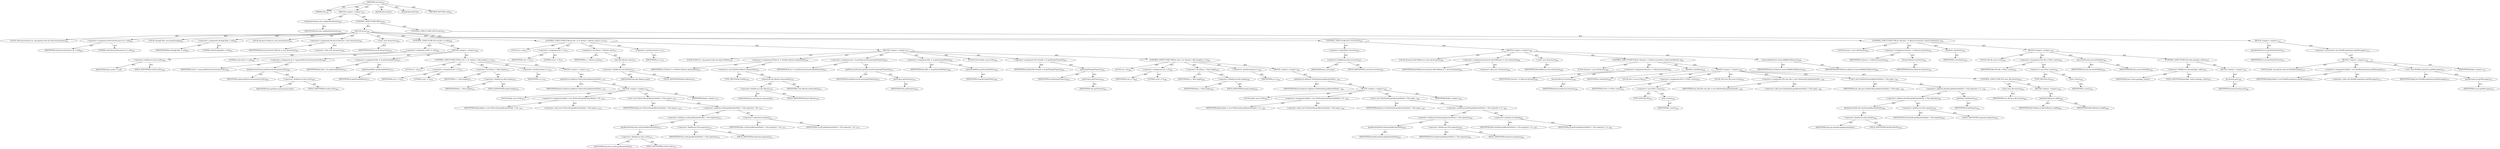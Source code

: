 digraph "execute" {  
"111669149708" [label = <(METHOD,execute)<SUB>257</SUB>> ]
"115964116997" [label = <(PARAM,this)<SUB>257</SUB>> ]
"25769803805" [label = <(BLOCK,&lt;empty&gt;,&lt;empty&gt;)<SUB>257</SUB>> ]
"30064771172" [label = <(validateAttributes,this.validateAttributes())<SUB>259</SUB>> ]
"68719476744" [label = <(IDENTIFIER,this,this.validateAttributes())<SUB>259</SUB>> ]
"47244640271" [label = <(CONTROL_STRUCTURE,TRY,try)<SUB>261</SUB>> ]
"25769803806" [label = <(BLOCK,try,try)<SUB>261</SUB>> ]
"94489280520" [label = <(LOCAL,DirectoryScanner ds: org.apache.tools.ant.DirectoryScanner)<SUB>262</SUB>> ]
"30064771173" [label = <(&lt;operator&gt;.assignment,DirectoryScanner ds = null)<SUB>262</SUB>> ]
"68719476824" [label = <(IDENTIFIER,ds,DirectoryScanner ds = null)<SUB>262</SUB>> ]
"90194313229" [label = <(LITERAL,null,DirectoryScanner ds = null)<SUB>262</SUB>> ]
"94489280521" [label = <(LOCAL,String[] files: java.lang.String[])<SUB>263</SUB>> ]
"30064771174" [label = <(&lt;operator&gt;.assignment,String[] files = null)<SUB>263</SUB>> ]
"68719476825" [label = <(IDENTIFIER,files,String[] files = null)<SUB>263</SUB>> ]
"90194313230" [label = <(LITERAL,null,String[] files = null)<SUB>263</SUB>> ]
"94489280522" [label = <(LOCAL,ArrayList filesList: java.util.ArrayList)<SUB>264</SUB>> ]
"30064771175" [label = <(&lt;operator&gt;.assignment,ArrayList filesList = new ArrayList())<SUB>264</SUB>> ]
"68719476826" [label = <(IDENTIFIER,filesList,ArrayList filesList = new ArrayList())<SUB>264</SUB>> ]
"30064771176" [label = <(&lt;operator&gt;.alloc,new ArrayList())<SUB>264</SUB>> ]
"30064771177" [label = <(&lt;init&gt;,new ArrayList())<SUB>264</SUB>> ]
"68719476827" [label = <(IDENTIFIER,filesList,new ArrayList())<SUB>264</SUB>> ]
"47244640272" [label = <(CONTROL_STRUCTURE,IF,if (srcDir != null))<SUB>268</SUB>> ]
"30064771178" [label = <(&lt;operator&gt;.notEquals,srcDir != null)<SUB>268</SUB>> ]
"30064771179" [label = <(&lt;operator&gt;.fieldAccess,this.srcDir)<SUB>268</SUB>> ]
"68719476828" [label = <(IDENTIFIER,this,srcDir != null)> ]
"55834574874" [label = <(FIELD_IDENTIFIER,srcDir,srcDir)<SUB>268</SUB>> ]
"90194313231" [label = <(LITERAL,null,srcDir != null)<SUB>268</SUB>> ]
"25769803807" [label = <(BLOCK,&lt;empty&gt;,&lt;empty&gt;)<SUB>268</SUB>> ]
"30064771180" [label = <(&lt;operator&gt;.assignment,ds = super.getDirectoryScanner(srcDir))<SUB>269</SUB>> ]
"68719476829" [label = <(IDENTIFIER,ds,ds = super.getDirectoryScanner(srcDir))<SUB>269</SUB>> ]
"30064771181" [label = <(getDirectoryScanner,getDirectoryScanner(srcDir))<SUB>269</SUB>> ]
"68719476830" [label = <(IDENTIFIER,super,getDirectoryScanner(srcDir))<SUB>269</SUB>> ]
"30064771182" [label = <(&lt;operator&gt;.fieldAccess,this.srcDir)<SUB>269</SUB>> ]
"68719476831" [label = <(IDENTIFIER,this,getDirectoryScanner(srcDir))> ]
"55834574875" [label = <(FIELD_IDENTIFIER,srcDir,srcDir)<SUB>269</SUB>> ]
"30064771183" [label = <(&lt;operator&gt;.assignment,files = ds.getIncludedFiles())<SUB>271</SUB>> ]
"68719476832" [label = <(IDENTIFIER,files,files = ds.getIncludedFiles())<SUB>271</SUB>> ]
"30064771184" [label = <(getIncludedFiles,getIncludedFiles())<SUB>271</SUB>> ]
"68719476833" [label = <(IDENTIFIER,ds,getIncludedFiles())<SUB>271</SUB>> ]
"47244640273" [label = <(CONTROL_STRUCTURE,FOR,for (int i = 0; Some(i &lt; files.length); i++))<SUB>272</SUB>> ]
"94489280523" [label = <(LOCAL,int i: int)<SUB>272</SUB>> ]
"30064771185" [label = <(&lt;operator&gt;.assignment,int i = 0)<SUB>272</SUB>> ]
"68719476834" [label = <(IDENTIFIER,i,int i = 0)<SUB>272</SUB>> ]
"90194313232" [label = <(LITERAL,0,int i = 0)<SUB>272</SUB>> ]
"30064771186" [label = <(&lt;operator&gt;.lessThan,i &lt; files.length)<SUB>272</SUB>> ]
"68719476835" [label = <(IDENTIFIER,i,i &lt; files.length)<SUB>272</SUB>> ]
"30064771187" [label = <(&lt;operator&gt;.fieldAccess,files.length)<SUB>272</SUB>> ]
"68719476836" [label = <(IDENTIFIER,files,i &lt; files.length)<SUB>272</SUB>> ]
"55834574876" [label = <(FIELD_IDENTIFIER,length,length)<SUB>272</SUB>> ]
"30064771188" [label = <(&lt;operator&gt;.postIncrement,i++)<SUB>272</SUB>> ]
"68719476837" [label = <(IDENTIFIER,i,i++)<SUB>272</SUB>> ]
"25769803808" [label = <(BLOCK,&lt;empty&gt;,&lt;empty&gt;)<SUB>272</SUB>> ]
"30064771189" [label = <(add,filesList.add(new File(srcDir.getAbsolutePath()...)<SUB>273</SUB>> ]
"68719476838" [label = <(IDENTIFIER,filesList,filesList.add(new File(srcDir.getAbsolutePath()...)<SUB>273</SUB>> ]
"25769803809" [label = <(BLOCK,&lt;empty&gt;,&lt;empty&gt;)<SUB>273</SUB>> ]
"94489280524" [label = <(LOCAL,$obj2: java.io.File)<SUB>273</SUB>> ]
"30064771190" [label = <(&lt;operator&gt;.assignment,$obj2 = new File(srcDir.getAbsolutePath() + Fil...)<SUB>273</SUB>> ]
"68719476839" [label = <(IDENTIFIER,$obj2,$obj2 = new File(srcDir.getAbsolutePath() + Fil...)<SUB>273</SUB>> ]
"30064771191" [label = <(&lt;operator&gt;.alloc,new File(srcDir.getAbsolutePath() + File.separa...)<SUB>273</SUB>> ]
"30064771192" [label = <(&lt;init&gt;,new File(srcDir.getAbsolutePath() + File.separa...)<SUB>273</SUB>> ]
"68719476840" [label = <(IDENTIFIER,$obj2,new File(srcDir.getAbsolutePath() + File.separa...)<SUB>273</SUB>> ]
"30064771193" [label = <(&lt;operator&gt;.addition,srcDir.getAbsolutePath() + File.separator + fil...)<SUB>273</SUB>> ]
"30064771194" [label = <(&lt;operator&gt;.addition,srcDir.getAbsolutePath() + File.separator)<SUB>273</SUB>> ]
"30064771195" [label = <(getAbsolutePath,this.srcDir.getAbsolutePath())<SUB>273</SUB>> ]
"30064771196" [label = <(&lt;operator&gt;.fieldAccess,this.srcDir)<SUB>273</SUB>> ]
"68719476841" [label = <(IDENTIFIER,this,this.srcDir.getAbsolutePath())> ]
"55834574877" [label = <(FIELD_IDENTIFIER,srcDir,srcDir)<SUB>273</SUB>> ]
"30064771197" [label = <(&lt;operator&gt;.fieldAccess,File.separator)<SUB>273</SUB>> ]
"68719476842" [label = <(IDENTIFIER,File,srcDir.getAbsolutePath() + File.separator)<SUB>273</SUB>> ]
"55834574878" [label = <(FIELD_IDENTIFIER,separator,separator)<SUB>273</SUB>> ]
"30064771198" [label = <(&lt;operator&gt;.indexAccess,files[i])<SUB>273</SUB>> ]
"68719476843" [label = <(IDENTIFIER,files,srcDir.getAbsolutePath() + File.separator + fil...)<SUB>273</SUB>> ]
"68719476844" [label = <(IDENTIFIER,i,srcDir.getAbsolutePath() + File.separator + fil...)<SUB>273</SUB>> ]
"68719476845" [label = <(IDENTIFIER,$obj2,&lt;empty&gt;)<SUB>273</SUB>> ]
"47244640274" [label = <(CONTROL_STRUCTURE,FOR,for (int i = 0; Some(i &lt; filesets.size()); i++))<SUB>277</SUB>> ]
"94489280525" [label = <(LOCAL,int i: int)<SUB>277</SUB>> ]
"30064771199" [label = <(&lt;operator&gt;.assignment,int i = 0)<SUB>277</SUB>> ]
"68719476846" [label = <(IDENTIFIER,i,int i = 0)<SUB>277</SUB>> ]
"90194313233" [label = <(LITERAL,0,int i = 0)<SUB>277</SUB>> ]
"30064771200" [label = <(&lt;operator&gt;.lessThan,i &lt; filesets.size())<SUB>277</SUB>> ]
"68719476847" [label = <(IDENTIFIER,i,i &lt; filesets.size())<SUB>277</SUB>> ]
"30064771201" [label = <(size,this.filesets.size())<SUB>277</SUB>> ]
"30064771202" [label = <(&lt;operator&gt;.fieldAccess,this.filesets)<SUB>277</SUB>> ]
"68719476848" [label = <(IDENTIFIER,this,this.filesets.size())> ]
"55834574879" [label = <(FIELD_IDENTIFIER,filesets,filesets)<SUB>277</SUB>> ]
"30064771203" [label = <(&lt;operator&gt;.postIncrement,i++)<SUB>277</SUB>> ]
"68719476849" [label = <(IDENTIFIER,i,i++)<SUB>277</SUB>> ]
"25769803810" [label = <(BLOCK,&lt;empty&gt;,&lt;empty&gt;)<SUB>277</SUB>> ]
"94489280526" [label = <(LOCAL,FileSet fs: org.apache.tools.ant.types.FileSet)<SUB>278</SUB>> ]
"30064771204" [label = <(&lt;operator&gt;.assignment,FileSet fs = (FileSet) filesets.elementAt(i))<SUB>278</SUB>> ]
"68719476850" [label = <(IDENTIFIER,fs,FileSet fs = (FileSet) filesets.elementAt(i))<SUB>278</SUB>> ]
"30064771205" [label = <(&lt;operator&gt;.cast,(FileSet) filesets.elementAt(i))<SUB>278</SUB>> ]
"180388626434" [label = <(TYPE_REF,FileSet,FileSet)<SUB>278</SUB>> ]
"30064771206" [label = <(elementAt,this.filesets.elementAt(i))<SUB>278</SUB>> ]
"30064771207" [label = <(&lt;operator&gt;.fieldAccess,this.filesets)<SUB>278</SUB>> ]
"68719476851" [label = <(IDENTIFIER,this,this.filesets.elementAt(i))> ]
"55834574880" [label = <(FIELD_IDENTIFIER,filesets,filesets)<SUB>278</SUB>> ]
"68719476852" [label = <(IDENTIFIER,i,this.filesets.elementAt(i))<SUB>278</SUB>> ]
"30064771208" [label = <(&lt;operator&gt;.assignment,ds = fs.getDirectoryScanner(getProject()))<SUB>279</SUB>> ]
"68719476853" [label = <(IDENTIFIER,ds,ds = fs.getDirectoryScanner(getProject()))<SUB>279</SUB>> ]
"30064771209" [label = <(getDirectoryScanner,getDirectoryScanner(getProject()))<SUB>279</SUB>> ]
"68719476854" [label = <(IDENTIFIER,fs,getDirectoryScanner(getProject()))<SUB>279</SUB>> ]
"30064771210" [label = <(getProject,getProject())<SUB>279</SUB>> ]
"68719476745" [label = <(IDENTIFIER,this,getProject())<SUB>279</SUB>> ]
"30064771211" [label = <(&lt;operator&gt;.assignment,files = ds.getIncludedFiles())<SUB>280</SUB>> ]
"68719476855" [label = <(IDENTIFIER,files,files = ds.getIncludedFiles())<SUB>280</SUB>> ]
"30064771212" [label = <(getIncludedFiles,getIncludedFiles())<SUB>280</SUB>> ]
"68719476856" [label = <(IDENTIFIER,ds,getIncludedFiles())<SUB>280</SUB>> ]
"94489280527" [label = <(LOCAL,File fromDir: java.io.File)<SUB>281</SUB>> ]
"30064771213" [label = <(&lt;operator&gt;.assignment,File fromDir = fs.getDir(getProject()))<SUB>281</SUB>> ]
"68719476857" [label = <(IDENTIFIER,fromDir,File fromDir = fs.getDir(getProject()))<SUB>281</SUB>> ]
"30064771214" [label = <(getDir,getDir(getProject()))<SUB>281</SUB>> ]
"68719476858" [label = <(IDENTIFIER,fs,getDir(getProject()))<SUB>281</SUB>> ]
"30064771215" [label = <(getProject,getProject())<SUB>281</SUB>> ]
"68719476746" [label = <(IDENTIFIER,this,getProject())<SUB>281</SUB>> ]
"47244640275" [label = <(CONTROL_STRUCTURE,FOR,for (int j = 0; Some(j &lt; files.length); j++))<SUB>282</SUB>> ]
"94489280528" [label = <(LOCAL,int j: int)<SUB>282</SUB>> ]
"30064771216" [label = <(&lt;operator&gt;.assignment,int j = 0)<SUB>282</SUB>> ]
"68719476859" [label = <(IDENTIFIER,j,int j = 0)<SUB>282</SUB>> ]
"90194313234" [label = <(LITERAL,0,int j = 0)<SUB>282</SUB>> ]
"30064771217" [label = <(&lt;operator&gt;.lessThan,j &lt; files.length)<SUB>282</SUB>> ]
"68719476860" [label = <(IDENTIFIER,j,j &lt; files.length)<SUB>282</SUB>> ]
"30064771218" [label = <(&lt;operator&gt;.fieldAccess,files.length)<SUB>282</SUB>> ]
"68719476861" [label = <(IDENTIFIER,files,j &lt; files.length)<SUB>282</SUB>> ]
"55834574881" [label = <(FIELD_IDENTIFIER,length,length)<SUB>282</SUB>> ]
"30064771219" [label = <(&lt;operator&gt;.postIncrement,j++)<SUB>282</SUB>> ]
"68719476862" [label = <(IDENTIFIER,j,j++)<SUB>282</SUB>> ]
"25769803811" [label = <(BLOCK,&lt;empty&gt;,&lt;empty&gt;)<SUB>282</SUB>> ]
"30064771220" [label = <(add,filesList.add(new File(fromDir.getAbsolutePath(...)<SUB>283</SUB>> ]
"68719476863" [label = <(IDENTIFIER,filesList,filesList.add(new File(fromDir.getAbsolutePath(...)<SUB>283</SUB>> ]
"25769803812" [label = <(BLOCK,&lt;empty&gt;,&lt;empty&gt;)<SUB>283</SUB>> ]
"94489280529" [label = <(LOCAL,$obj3: java.io.File)<SUB>283</SUB>> ]
"30064771221" [label = <(&lt;operator&gt;.assignment,$obj3 = new File(fromDir.getAbsolutePath() + Fi...)<SUB>283</SUB>> ]
"68719476864" [label = <(IDENTIFIER,$obj3,$obj3 = new File(fromDir.getAbsolutePath() + Fi...)<SUB>283</SUB>> ]
"30064771222" [label = <(&lt;operator&gt;.alloc,new File(fromDir.getAbsolutePath() + File.separ...)<SUB>283</SUB>> ]
"30064771223" [label = <(&lt;init&gt;,new File(fromDir.getAbsolutePath() + File.separ...)<SUB>283</SUB>> ]
"68719476865" [label = <(IDENTIFIER,$obj3,new File(fromDir.getAbsolutePath() + File.separ...)<SUB>283</SUB>> ]
"30064771224" [label = <(&lt;operator&gt;.addition,fromDir.getAbsolutePath() + File.separator + fi...)<SUB>283</SUB>> ]
"30064771225" [label = <(&lt;operator&gt;.addition,fromDir.getAbsolutePath() + File.separator)<SUB>283</SUB>> ]
"30064771226" [label = <(getAbsolutePath,fromDir.getAbsolutePath())<SUB>283</SUB>> ]
"68719476866" [label = <(IDENTIFIER,fromDir,fromDir.getAbsolutePath())<SUB>283</SUB>> ]
"30064771227" [label = <(&lt;operator&gt;.fieldAccess,File.separator)<SUB>283</SUB>> ]
"68719476867" [label = <(IDENTIFIER,File,fromDir.getAbsolutePath() + File.separator)<SUB>283</SUB>> ]
"55834574882" [label = <(FIELD_IDENTIFIER,separator,separator)<SUB>283</SUB>> ]
"30064771228" [label = <(&lt;operator&gt;.indexAccess,files[j])<SUB>283</SUB>> ]
"68719476868" [label = <(IDENTIFIER,files,fromDir.getAbsolutePath() + File.separator + fi...)<SUB>283</SUB>> ]
"68719476869" [label = <(IDENTIFIER,j,fromDir.getAbsolutePath() + File.separator + fi...)<SUB>283</SUB>> ]
"68719476870" [label = <(IDENTIFIER,$obj3,&lt;empty&gt;)<SUB>283</SUB>> ]
"47244640276" [label = <(CONTROL_STRUCTURE,IF,if (!overwrite))<SUB>287</SUB>> ]
"30064771229" [label = <(&lt;operator&gt;.logicalNot,!overwrite)<SUB>287</SUB>> ]
"30064771230" [label = <(&lt;operator&gt;.fieldAccess,this.overwrite)<SUB>287</SUB>> ]
"68719476871" [label = <(IDENTIFIER,this,!overwrite)> ]
"55834574883" [label = <(FIELD_IDENTIFIER,overwrite,overwrite)<SUB>287</SUB>> ]
"25769803813" [label = <(BLOCK,&lt;empty&gt;,&lt;empty&gt;)<SUB>287</SUB>> ]
"94489280530" [label = <(LOCAL,ArrayList filesToRemove: java.util.ArrayList)<SUB>289</SUB>> ]
"30064771231" [label = <(&lt;operator&gt;.assignment,ArrayList filesToRemove = new ArrayList())<SUB>289</SUB>> ]
"68719476872" [label = <(IDENTIFIER,filesToRemove,ArrayList filesToRemove = new ArrayList())<SUB>289</SUB>> ]
"30064771232" [label = <(&lt;operator&gt;.alloc,new ArrayList())<SUB>289</SUB>> ]
"30064771233" [label = <(&lt;init&gt;,new ArrayList())<SUB>289</SUB>> ]
"68719476873" [label = <(IDENTIFIER,filesToRemove,new ArrayList())<SUB>289</SUB>> ]
"47244640277" [label = <(CONTROL_STRUCTURE,FOR,for (Iterator i = filesList.iterator(); Some(i.hasNext()); ))<SUB>290</SUB>> ]
"94489280531" [label = <(LOCAL,Iterator i: java.util.Iterator)<SUB>290</SUB>> ]
"30064771234" [label = <(&lt;operator&gt;.assignment,Iterator i = filesList.iterator())<SUB>290</SUB>> ]
"68719476874" [label = <(IDENTIFIER,i,Iterator i = filesList.iterator())<SUB>290</SUB>> ]
"30064771235" [label = <(iterator,filesList.iterator())<SUB>290</SUB>> ]
"68719476875" [label = <(IDENTIFIER,filesList,filesList.iterator())<SUB>290</SUB>> ]
"30064771236" [label = <(hasNext,i.hasNext())<SUB>290</SUB>> ]
"68719476876" [label = <(IDENTIFIER,i,i.hasNext())<SUB>290</SUB>> ]
"25769803814" [label = <(BLOCK,&lt;empty&gt;,&lt;empty&gt;)<SUB>290</SUB>> ]
"94489280532" [label = <(LOCAL,File f: java.io.File)<SUB>291</SUB>> ]
"30064771237" [label = <(&lt;operator&gt;.assignment,File f = (File) i.next())<SUB>291</SUB>> ]
"68719476877" [label = <(IDENTIFIER,f,File f = (File) i.next())<SUB>291</SUB>> ]
"30064771238" [label = <(&lt;operator&gt;.cast,(File) i.next())<SUB>291</SUB>> ]
"180388626435" [label = <(TYPE_REF,File,File)<SUB>291</SUB>> ]
"30064771239" [label = <(next,i.next())<SUB>291</SUB>> ]
"68719476878" [label = <(IDENTIFIER,i,i.next())<SUB>291</SUB>> ]
"94489280533" [label = <(LOCAL,File new_file: java.io.File)<SUB>292</SUB>> ]
"30064771240" [label = <(&lt;operator&gt;.assignment,File new_file = new File(destDir.getAbsolutePat...)<SUB>292</SUB>> ]
"68719476879" [label = <(IDENTIFIER,new_file,File new_file = new File(destDir.getAbsolutePat...)<SUB>292</SUB>> ]
"30064771241" [label = <(&lt;operator&gt;.alloc,new File(destDir.getAbsolutePath() + File.separ...)<SUB>292</SUB>> ]
"30064771242" [label = <(&lt;init&gt;,new File(destDir.getAbsolutePath() + File.separ...)<SUB>292</SUB>> ]
"68719476880" [label = <(IDENTIFIER,new_file,new File(destDir.getAbsolutePath() + File.separ...)<SUB>292</SUB>> ]
"30064771243" [label = <(&lt;operator&gt;.addition,destDir.getAbsolutePath() + File.separator + f....)<SUB>292</SUB>> ]
"30064771244" [label = <(&lt;operator&gt;.addition,destDir.getAbsolutePath() + File.separator)<SUB>292</SUB>> ]
"30064771245" [label = <(getAbsolutePath,this.destDir.getAbsolutePath())<SUB>292</SUB>> ]
"30064771246" [label = <(&lt;operator&gt;.fieldAccess,this.destDir)<SUB>292</SUB>> ]
"68719476881" [label = <(IDENTIFIER,this,this.destDir.getAbsolutePath())> ]
"55834574884" [label = <(FIELD_IDENTIFIER,destDir,destDir)<SUB>292</SUB>> ]
"30064771247" [label = <(&lt;operator&gt;.fieldAccess,File.separator)<SUB>293</SUB>> ]
"68719476882" [label = <(IDENTIFIER,File,destDir.getAbsolutePath() + File.separator)<SUB>293</SUB>> ]
"55834574885" [label = <(FIELD_IDENTIFIER,separator,separator)<SUB>293</SUB>> ]
"30064771248" [label = <(getName,f.getName())<SUB>293</SUB>> ]
"68719476883" [label = <(IDENTIFIER,f,f.getName())<SUB>293</SUB>> ]
"47244640278" [label = <(CONTROL_STRUCTURE,IF,if (new_file.exists()))<SUB>294</SUB>> ]
"30064771249" [label = <(exists,new_file.exists())<SUB>294</SUB>> ]
"68719476884" [label = <(IDENTIFIER,new_file,new_file.exists())<SUB>294</SUB>> ]
"25769803815" [label = <(BLOCK,&lt;empty&gt;,&lt;empty&gt;)<SUB>294</SUB>> ]
"30064771250" [label = <(add,filesToRemove.add(f))<SUB>295</SUB>> ]
"68719476885" [label = <(IDENTIFIER,filesToRemove,filesToRemove.add(f))<SUB>295</SUB>> ]
"68719476886" [label = <(IDENTIFIER,f,filesToRemove.add(f))<SUB>295</SUB>> ]
"30064771251" [label = <(removeAll,filesList.removeAll(filesToRemove))<SUB>298</SUB>> ]
"68719476887" [label = <(IDENTIFIER,filesList,filesList.removeAll(filesToRemove))<SUB>298</SUB>> ]
"68719476888" [label = <(IDENTIFIER,filesToRemove,filesList.removeAll(filesToRemove))<SUB>298</SUB>> ]
"47244640279" [label = <(CONTROL_STRUCTURE,FOR,for (Iterator i = filesList.iterator(); Some(i.hasNext()); ))<SUB>303</SUB>> ]
"94489280534" [label = <(LOCAL,Iterator i: java.util.Iterator)<SUB>303</SUB>> ]
"30064771252" [label = <(&lt;operator&gt;.assignment,Iterator i = filesList.iterator())<SUB>303</SUB>> ]
"68719476889" [label = <(IDENTIFIER,i,Iterator i = filesList.iterator())<SUB>303</SUB>> ]
"30064771253" [label = <(iterator,filesList.iterator())<SUB>303</SUB>> ]
"68719476890" [label = <(IDENTIFIER,filesList,filesList.iterator())<SUB>303</SUB>> ]
"30064771254" [label = <(hasNext,i.hasNext())<SUB>303</SUB>> ]
"68719476891" [label = <(IDENTIFIER,i,i.hasNext())<SUB>303</SUB>> ]
"25769803816" [label = <(BLOCK,&lt;empty&gt;,&lt;empty&gt;)<SUB>303</SUB>> ]
"94489280535" [label = <(LOCAL,File file: java.io.File)<SUB>304</SUB>> ]
"30064771255" [label = <(&lt;operator&gt;.assignment,File file = (File) i.next())<SUB>304</SUB>> ]
"68719476892" [label = <(IDENTIFIER,file,File file = (File) i.next())<SUB>304</SUB>> ]
"30064771256" [label = <(&lt;operator&gt;.cast,(File) i.next())<SUB>304</SUB>> ]
"180388626436" [label = <(TYPE_REF,File,File)<SUB>304</SUB>> ]
"30064771257" [label = <(next,i.next())<SUB>304</SUB>> ]
"68719476893" [label = <(IDENTIFIER,i,i.next())<SUB>304</SUB>> ]
"30064771258" [label = <(processFile,this.processFile(file))<SUB>306</SUB>> ]
"68719476747" [label = <(IDENTIFIER,this,this.processFile(file))<SUB>306</SUB>> ]
"68719476894" [label = <(IDENTIFIER,file,this.processFile(file))<SUB>306</SUB>> ]
"47244640280" [label = <(CONTROL_STRUCTURE,IF,if (this.garbage_collect))<SUB>307</SUB>> ]
"30064771259" [label = <(&lt;operator&gt;.fieldAccess,this.garbage_collect)<SUB>307</SUB>> ]
"68719476895" [label = <(IDENTIFIER,this,if (this.garbage_collect))> ]
"55834574886" [label = <(FIELD_IDENTIFIER,garbage_collect,garbage_collect)<SUB>307</SUB>> ]
"25769803817" [label = <(BLOCK,&lt;empty&gt;,&lt;empty&gt;)<SUB>307</SUB>> ]
"30064771260" [label = <(gc,System.gc())<SUB>308</SUB>> ]
"68719476896" [label = <(IDENTIFIER,System,System.gc())<SUB>308</SUB>> ]
"47244640281" [label = <(CONTROL_STRUCTURE,CATCH,catch)<SUB>313</SUB>> ]
"25769803818" [label = <(BLOCK,&lt;empty&gt;,&lt;empty&gt;)<SUB>313</SUB>> ]
"30064771261" [label = <(printStackTrace,err.printStackTrace())<SUB>314</SUB>> ]
"68719476897" [label = <(IDENTIFIER,err,err.printStackTrace())<SUB>314</SUB>> ]
"30064771262" [label = <(&lt;operator&gt;.throw,throw new BuildException(err.getMessage());)<SUB>315</SUB>> ]
"25769803819" [label = <(BLOCK,&lt;empty&gt;,&lt;empty&gt;)<SUB>315</SUB>> ]
"94489280536" [label = <(LOCAL,$obj4: org.apache.tools.ant.BuildException)<SUB>315</SUB>> ]
"30064771263" [label = <(&lt;operator&gt;.assignment,$obj4 = new BuildException(err.getMessage()))<SUB>315</SUB>> ]
"68719476898" [label = <(IDENTIFIER,$obj4,$obj4 = new BuildException(err.getMessage()))<SUB>315</SUB>> ]
"30064771264" [label = <(&lt;operator&gt;.alloc,new BuildException(err.getMessage()))<SUB>315</SUB>> ]
"30064771265" [label = <(&lt;init&gt;,new BuildException(err.getMessage()))<SUB>315</SUB>> ]
"68719476899" [label = <(IDENTIFIER,$obj4,new BuildException(err.getMessage()))<SUB>315</SUB>> ]
"30064771266" [label = <(getMessage,err.getMessage())<SUB>315</SUB>> ]
"68719476900" [label = <(IDENTIFIER,err,err.getMessage())<SUB>315</SUB>> ]
"68719476901" [label = <(IDENTIFIER,$obj4,&lt;empty&gt;)<SUB>315</SUB>> ]
"133143986208" [label = <(MODIFIER,PUBLIC)> ]
"133143986209" [label = <(MODIFIER,VIRTUAL)> ]
"128849018892" [label = <(METHOD_RETURN,void)<SUB>257</SUB>> ]
  "111669149708" -> "115964116997"  [ label = "AST: "] 
  "111669149708" -> "25769803805"  [ label = "AST: "] 
  "111669149708" -> "133143986208"  [ label = "AST: "] 
  "111669149708" -> "133143986209"  [ label = "AST: "] 
  "111669149708" -> "128849018892"  [ label = "AST: "] 
  "25769803805" -> "30064771172"  [ label = "AST: "] 
  "25769803805" -> "47244640271"  [ label = "AST: "] 
  "30064771172" -> "68719476744"  [ label = "AST: "] 
  "47244640271" -> "25769803806"  [ label = "AST: "] 
  "47244640271" -> "47244640281"  [ label = "AST: "] 
  "25769803806" -> "94489280520"  [ label = "AST: "] 
  "25769803806" -> "30064771173"  [ label = "AST: "] 
  "25769803806" -> "94489280521"  [ label = "AST: "] 
  "25769803806" -> "30064771174"  [ label = "AST: "] 
  "25769803806" -> "94489280522"  [ label = "AST: "] 
  "25769803806" -> "30064771175"  [ label = "AST: "] 
  "25769803806" -> "30064771177"  [ label = "AST: "] 
  "25769803806" -> "47244640272"  [ label = "AST: "] 
  "25769803806" -> "47244640274"  [ label = "AST: "] 
  "25769803806" -> "47244640276"  [ label = "AST: "] 
  "25769803806" -> "47244640279"  [ label = "AST: "] 
  "30064771173" -> "68719476824"  [ label = "AST: "] 
  "30064771173" -> "90194313229"  [ label = "AST: "] 
  "30064771174" -> "68719476825"  [ label = "AST: "] 
  "30064771174" -> "90194313230"  [ label = "AST: "] 
  "30064771175" -> "68719476826"  [ label = "AST: "] 
  "30064771175" -> "30064771176"  [ label = "AST: "] 
  "30064771177" -> "68719476827"  [ label = "AST: "] 
  "47244640272" -> "30064771178"  [ label = "AST: "] 
  "47244640272" -> "25769803807"  [ label = "AST: "] 
  "30064771178" -> "30064771179"  [ label = "AST: "] 
  "30064771178" -> "90194313231"  [ label = "AST: "] 
  "30064771179" -> "68719476828"  [ label = "AST: "] 
  "30064771179" -> "55834574874"  [ label = "AST: "] 
  "25769803807" -> "30064771180"  [ label = "AST: "] 
  "25769803807" -> "30064771183"  [ label = "AST: "] 
  "25769803807" -> "47244640273"  [ label = "AST: "] 
  "30064771180" -> "68719476829"  [ label = "AST: "] 
  "30064771180" -> "30064771181"  [ label = "AST: "] 
  "30064771181" -> "68719476830"  [ label = "AST: "] 
  "30064771181" -> "30064771182"  [ label = "AST: "] 
  "30064771182" -> "68719476831"  [ label = "AST: "] 
  "30064771182" -> "55834574875"  [ label = "AST: "] 
  "30064771183" -> "68719476832"  [ label = "AST: "] 
  "30064771183" -> "30064771184"  [ label = "AST: "] 
  "30064771184" -> "68719476833"  [ label = "AST: "] 
  "47244640273" -> "94489280523"  [ label = "AST: "] 
  "47244640273" -> "30064771185"  [ label = "AST: "] 
  "47244640273" -> "30064771186"  [ label = "AST: "] 
  "47244640273" -> "30064771188"  [ label = "AST: "] 
  "47244640273" -> "25769803808"  [ label = "AST: "] 
  "30064771185" -> "68719476834"  [ label = "AST: "] 
  "30064771185" -> "90194313232"  [ label = "AST: "] 
  "30064771186" -> "68719476835"  [ label = "AST: "] 
  "30064771186" -> "30064771187"  [ label = "AST: "] 
  "30064771187" -> "68719476836"  [ label = "AST: "] 
  "30064771187" -> "55834574876"  [ label = "AST: "] 
  "30064771188" -> "68719476837"  [ label = "AST: "] 
  "25769803808" -> "30064771189"  [ label = "AST: "] 
  "30064771189" -> "68719476838"  [ label = "AST: "] 
  "30064771189" -> "25769803809"  [ label = "AST: "] 
  "25769803809" -> "94489280524"  [ label = "AST: "] 
  "25769803809" -> "30064771190"  [ label = "AST: "] 
  "25769803809" -> "30064771192"  [ label = "AST: "] 
  "25769803809" -> "68719476845"  [ label = "AST: "] 
  "30064771190" -> "68719476839"  [ label = "AST: "] 
  "30064771190" -> "30064771191"  [ label = "AST: "] 
  "30064771192" -> "68719476840"  [ label = "AST: "] 
  "30064771192" -> "30064771193"  [ label = "AST: "] 
  "30064771193" -> "30064771194"  [ label = "AST: "] 
  "30064771193" -> "30064771198"  [ label = "AST: "] 
  "30064771194" -> "30064771195"  [ label = "AST: "] 
  "30064771194" -> "30064771197"  [ label = "AST: "] 
  "30064771195" -> "30064771196"  [ label = "AST: "] 
  "30064771196" -> "68719476841"  [ label = "AST: "] 
  "30064771196" -> "55834574877"  [ label = "AST: "] 
  "30064771197" -> "68719476842"  [ label = "AST: "] 
  "30064771197" -> "55834574878"  [ label = "AST: "] 
  "30064771198" -> "68719476843"  [ label = "AST: "] 
  "30064771198" -> "68719476844"  [ label = "AST: "] 
  "47244640274" -> "94489280525"  [ label = "AST: "] 
  "47244640274" -> "30064771199"  [ label = "AST: "] 
  "47244640274" -> "30064771200"  [ label = "AST: "] 
  "47244640274" -> "30064771203"  [ label = "AST: "] 
  "47244640274" -> "25769803810"  [ label = "AST: "] 
  "30064771199" -> "68719476846"  [ label = "AST: "] 
  "30064771199" -> "90194313233"  [ label = "AST: "] 
  "30064771200" -> "68719476847"  [ label = "AST: "] 
  "30064771200" -> "30064771201"  [ label = "AST: "] 
  "30064771201" -> "30064771202"  [ label = "AST: "] 
  "30064771202" -> "68719476848"  [ label = "AST: "] 
  "30064771202" -> "55834574879"  [ label = "AST: "] 
  "30064771203" -> "68719476849"  [ label = "AST: "] 
  "25769803810" -> "94489280526"  [ label = "AST: "] 
  "25769803810" -> "30064771204"  [ label = "AST: "] 
  "25769803810" -> "30064771208"  [ label = "AST: "] 
  "25769803810" -> "30064771211"  [ label = "AST: "] 
  "25769803810" -> "94489280527"  [ label = "AST: "] 
  "25769803810" -> "30064771213"  [ label = "AST: "] 
  "25769803810" -> "47244640275"  [ label = "AST: "] 
  "30064771204" -> "68719476850"  [ label = "AST: "] 
  "30064771204" -> "30064771205"  [ label = "AST: "] 
  "30064771205" -> "180388626434"  [ label = "AST: "] 
  "30064771205" -> "30064771206"  [ label = "AST: "] 
  "30064771206" -> "30064771207"  [ label = "AST: "] 
  "30064771206" -> "68719476852"  [ label = "AST: "] 
  "30064771207" -> "68719476851"  [ label = "AST: "] 
  "30064771207" -> "55834574880"  [ label = "AST: "] 
  "30064771208" -> "68719476853"  [ label = "AST: "] 
  "30064771208" -> "30064771209"  [ label = "AST: "] 
  "30064771209" -> "68719476854"  [ label = "AST: "] 
  "30064771209" -> "30064771210"  [ label = "AST: "] 
  "30064771210" -> "68719476745"  [ label = "AST: "] 
  "30064771211" -> "68719476855"  [ label = "AST: "] 
  "30064771211" -> "30064771212"  [ label = "AST: "] 
  "30064771212" -> "68719476856"  [ label = "AST: "] 
  "30064771213" -> "68719476857"  [ label = "AST: "] 
  "30064771213" -> "30064771214"  [ label = "AST: "] 
  "30064771214" -> "68719476858"  [ label = "AST: "] 
  "30064771214" -> "30064771215"  [ label = "AST: "] 
  "30064771215" -> "68719476746"  [ label = "AST: "] 
  "47244640275" -> "94489280528"  [ label = "AST: "] 
  "47244640275" -> "30064771216"  [ label = "AST: "] 
  "47244640275" -> "30064771217"  [ label = "AST: "] 
  "47244640275" -> "30064771219"  [ label = "AST: "] 
  "47244640275" -> "25769803811"  [ label = "AST: "] 
  "30064771216" -> "68719476859"  [ label = "AST: "] 
  "30064771216" -> "90194313234"  [ label = "AST: "] 
  "30064771217" -> "68719476860"  [ label = "AST: "] 
  "30064771217" -> "30064771218"  [ label = "AST: "] 
  "30064771218" -> "68719476861"  [ label = "AST: "] 
  "30064771218" -> "55834574881"  [ label = "AST: "] 
  "30064771219" -> "68719476862"  [ label = "AST: "] 
  "25769803811" -> "30064771220"  [ label = "AST: "] 
  "30064771220" -> "68719476863"  [ label = "AST: "] 
  "30064771220" -> "25769803812"  [ label = "AST: "] 
  "25769803812" -> "94489280529"  [ label = "AST: "] 
  "25769803812" -> "30064771221"  [ label = "AST: "] 
  "25769803812" -> "30064771223"  [ label = "AST: "] 
  "25769803812" -> "68719476870"  [ label = "AST: "] 
  "30064771221" -> "68719476864"  [ label = "AST: "] 
  "30064771221" -> "30064771222"  [ label = "AST: "] 
  "30064771223" -> "68719476865"  [ label = "AST: "] 
  "30064771223" -> "30064771224"  [ label = "AST: "] 
  "30064771224" -> "30064771225"  [ label = "AST: "] 
  "30064771224" -> "30064771228"  [ label = "AST: "] 
  "30064771225" -> "30064771226"  [ label = "AST: "] 
  "30064771225" -> "30064771227"  [ label = "AST: "] 
  "30064771226" -> "68719476866"  [ label = "AST: "] 
  "30064771227" -> "68719476867"  [ label = "AST: "] 
  "30064771227" -> "55834574882"  [ label = "AST: "] 
  "30064771228" -> "68719476868"  [ label = "AST: "] 
  "30064771228" -> "68719476869"  [ label = "AST: "] 
  "47244640276" -> "30064771229"  [ label = "AST: "] 
  "47244640276" -> "25769803813"  [ label = "AST: "] 
  "30064771229" -> "30064771230"  [ label = "AST: "] 
  "30064771230" -> "68719476871"  [ label = "AST: "] 
  "30064771230" -> "55834574883"  [ label = "AST: "] 
  "25769803813" -> "94489280530"  [ label = "AST: "] 
  "25769803813" -> "30064771231"  [ label = "AST: "] 
  "25769803813" -> "30064771233"  [ label = "AST: "] 
  "25769803813" -> "47244640277"  [ label = "AST: "] 
  "25769803813" -> "30064771251"  [ label = "AST: "] 
  "30064771231" -> "68719476872"  [ label = "AST: "] 
  "30064771231" -> "30064771232"  [ label = "AST: "] 
  "30064771233" -> "68719476873"  [ label = "AST: "] 
  "47244640277" -> "94489280531"  [ label = "AST: "] 
  "47244640277" -> "30064771234"  [ label = "AST: "] 
  "47244640277" -> "30064771236"  [ label = "AST: "] 
  "47244640277" -> "25769803814"  [ label = "AST: "] 
  "30064771234" -> "68719476874"  [ label = "AST: "] 
  "30064771234" -> "30064771235"  [ label = "AST: "] 
  "30064771235" -> "68719476875"  [ label = "AST: "] 
  "30064771236" -> "68719476876"  [ label = "AST: "] 
  "25769803814" -> "94489280532"  [ label = "AST: "] 
  "25769803814" -> "30064771237"  [ label = "AST: "] 
  "25769803814" -> "94489280533"  [ label = "AST: "] 
  "25769803814" -> "30064771240"  [ label = "AST: "] 
  "25769803814" -> "30064771242"  [ label = "AST: "] 
  "25769803814" -> "47244640278"  [ label = "AST: "] 
  "30064771237" -> "68719476877"  [ label = "AST: "] 
  "30064771237" -> "30064771238"  [ label = "AST: "] 
  "30064771238" -> "180388626435"  [ label = "AST: "] 
  "30064771238" -> "30064771239"  [ label = "AST: "] 
  "30064771239" -> "68719476878"  [ label = "AST: "] 
  "30064771240" -> "68719476879"  [ label = "AST: "] 
  "30064771240" -> "30064771241"  [ label = "AST: "] 
  "30064771242" -> "68719476880"  [ label = "AST: "] 
  "30064771242" -> "30064771243"  [ label = "AST: "] 
  "30064771243" -> "30064771244"  [ label = "AST: "] 
  "30064771243" -> "30064771248"  [ label = "AST: "] 
  "30064771244" -> "30064771245"  [ label = "AST: "] 
  "30064771244" -> "30064771247"  [ label = "AST: "] 
  "30064771245" -> "30064771246"  [ label = "AST: "] 
  "30064771246" -> "68719476881"  [ label = "AST: "] 
  "30064771246" -> "55834574884"  [ label = "AST: "] 
  "30064771247" -> "68719476882"  [ label = "AST: "] 
  "30064771247" -> "55834574885"  [ label = "AST: "] 
  "30064771248" -> "68719476883"  [ label = "AST: "] 
  "47244640278" -> "30064771249"  [ label = "AST: "] 
  "47244640278" -> "25769803815"  [ label = "AST: "] 
  "30064771249" -> "68719476884"  [ label = "AST: "] 
  "25769803815" -> "30064771250"  [ label = "AST: "] 
  "30064771250" -> "68719476885"  [ label = "AST: "] 
  "30064771250" -> "68719476886"  [ label = "AST: "] 
  "30064771251" -> "68719476887"  [ label = "AST: "] 
  "30064771251" -> "68719476888"  [ label = "AST: "] 
  "47244640279" -> "94489280534"  [ label = "AST: "] 
  "47244640279" -> "30064771252"  [ label = "AST: "] 
  "47244640279" -> "30064771254"  [ label = "AST: "] 
  "47244640279" -> "25769803816"  [ label = "AST: "] 
  "30064771252" -> "68719476889"  [ label = "AST: "] 
  "30064771252" -> "30064771253"  [ label = "AST: "] 
  "30064771253" -> "68719476890"  [ label = "AST: "] 
  "30064771254" -> "68719476891"  [ label = "AST: "] 
  "25769803816" -> "94489280535"  [ label = "AST: "] 
  "25769803816" -> "30064771255"  [ label = "AST: "] 
  "25769803816" -> "30064771258"  [ label = "AST: "] 
  "25769803816" -> "47244640280"  [ label = "AST: "] 
  "30064771255" -> "68719476892"  [ label = "AST: "] 
  "30064771255" -> "30064771256"  [ label = "AST: "] 
  "30064771256" -> "180388626436"  [ label = "AST: "] 
  "30064771256" -> "30064771257"  [ label = "AST: "] 
  "30064771257" -> "68719476893"  [ label = "AST: "] 
  "30064771258" -> "68719476747"  [ label = "AST: "] 
  "30064771258" -> "68719476894"  [ label = "AST: "] 
  "47244640280" -> "30064771259"  [ label = "AST: "] 
  "47244640280" -> "25769803817"  [ label = "AST: "] 
  "30064771259" -> "68719476895"  [ label = "AST: "] 
  "30064771259" -> "55834574886"  [ label = "AST: "] 
  "25769803817" -> "30064771260"  [ label = "AST: "] 
  "30064771260" -> "68719476896"  [ label = "AST: "] 
  "47244640281" -> "25769803818"  [ label = "AST: "] 
  "25769803818" -> "30064771261"  [ label = "AST: "] 
  "25769803818" -> "30064771262"  [ label = "AST: "] 
  "30064771261" -> "68719476897"  [ label = "AST: "] 
  "30064771262" -> "25769803819"  [ label = "AST: "] 
  "25769803819" -> "94489280536"  [ label = "AST: "] 
  "25769803819" -> "30064771263"  [ label = "AST: "] 
  "25769803819" -> "30064771265"  [ label = "AST: "] 
  "25769803819" -> "68719476901"  [ label = "AST: "] 
  "30064771263" -> "68719476898"  [ label = "AST: "] 
  "30064771263" -> "30064771264"  [ label = "AST: "] 
  "30064771265" -> "68719476899"  [ label = "AST: "] 
  "30064771265" -> "30064771266"  [ label = "AST: "] 
  "30064771266" -> "68719476900"  [ label = "AST: "] 
  "111669149708" -> "115964116997"  [ label = "DDG: "] 
}

